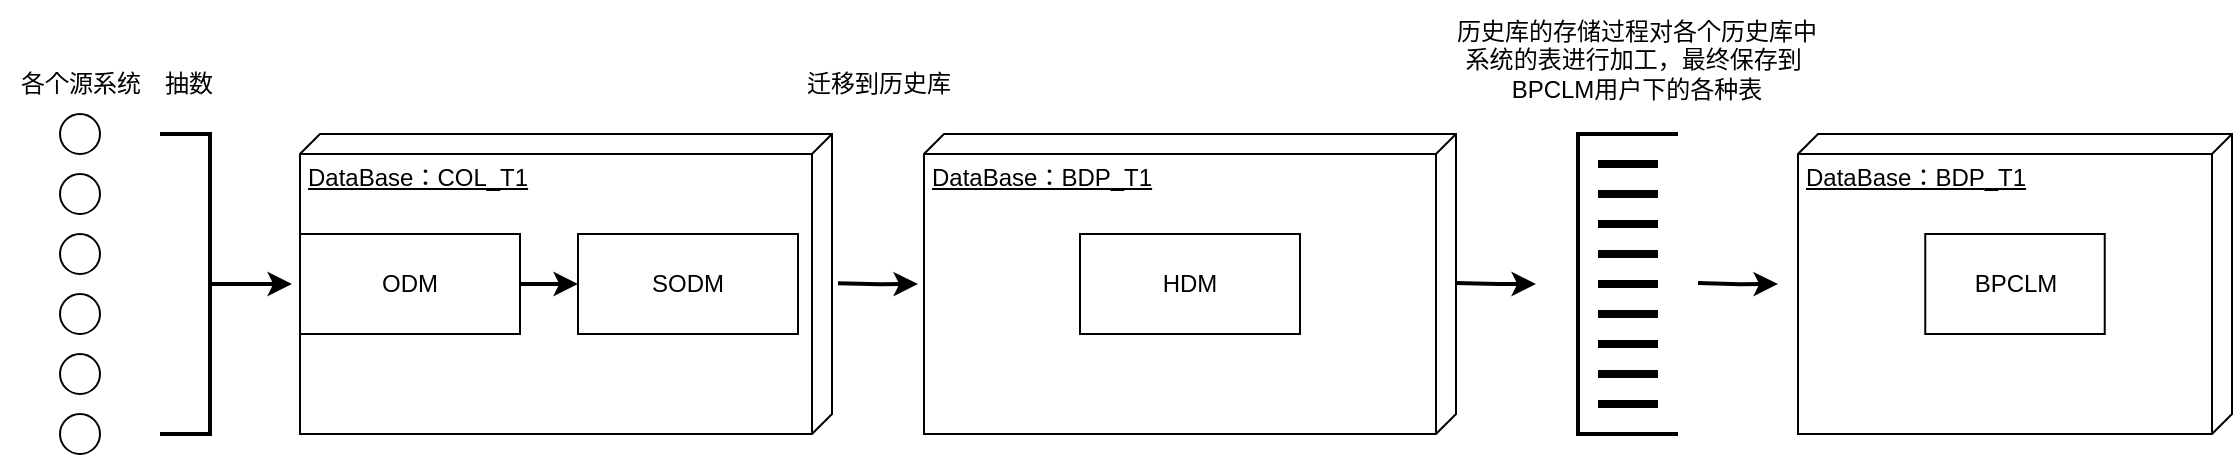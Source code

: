 <mxfile version="24.7.13">
  <diagram name="第 1 页" id="FB0cXYKskVYNAyotkQge">
    <mxGraphModel dx="2040" dy="734" grid="1" gridSize="10" guides="1" tooltips="1" connect="1" arrows="1" fold="1" page="1" pageScale="1" pageWidth="827" pageHeight="1169" background="none" math="0" shadow="0">
      <root>
        <mxCell id="0" />
        <mxCell id="1" parent="0" />
        <mxCell id="BRUlREZfAdTklGZeehVe-75" value="" style="group" vertex="1" connectable="0" parent="1">
          <mxGeometry x="610" y="87" width="217" height="150" as="geometry" />
        </mxCell>
        <mxCell id="BRUlREZfAdTklGZeehVe-76" value="DataBase：BDP&lt;span style=&quot;background-color: initial;&quot;&gt;_T1&lt;/span&gt;&lt;div&gt;&lt;div&gt;&lt;br&gt;&lt;/div&gt;&lt;/div&gt;" style="verticalAlign=top;align=left;spacingTop=8;spacingLeft=2;spacingRight=12;shape=cube;size=10;direction=south;fontStyle=4;html=1;whiteSpace=wrap;" vertex="1" parent="BRUlREZfAdTklGZeehVe-75">
          <mxGeometry width="217" height="150" as="geometry" />
        </mxCell>
        <mxCell id="BRUlREZfAdTklGZeehVe-77" value="BPCLM" style="html=1;whiteSpace=wrap;" vertex="1" parent="BRUlREZfAdTklGZeehVe-75">
          <mxGeometry x="63.632" y="50" width="89.737" height="50" as="geometry" />
        </mxCell>
        <mxCell id="BRUlREZfAdTklGZeehVe-2" value="" style="ellipse;whiteSpace=wrap;html=1;aspect=fixed;" vertex="1" parent="1">
          <mxGeometry x="-259" y="167" width="20" height="20" as="geometry" />
        </mxCell>
        <mxCell id="BRUlREZfAdTklGZeehVe-3" value="" style="ellipse;whiteSpace=wrap;html=1;aspect=fixed;" vertex="1" parent="1">
          <mxGeometry x="-259" y="77" width="20" height="20" as="geometry" />
        </mxCell>
        <mxCell id="BRUlREZfAdTklGZeehVe-4" value="" style="ellipse;whiteSpace=wrap;html=1;aspect=fixed;" vertex="1" parent="1">
          <mxGeometry x="-259" y="137" width="20" height="20" as="geometry" />
        </mxCell>
        <mxCell id="BRUlREZfAdTklGZeehVe-5" value="" style="ellipse;whiteSpace=wrap;html=1;aspect=fixed;" vertex="1" parent="1">
          <mxGeometry x="-259" y="107" width="20" height="20" as="geometry" />
        </mxCell>
        <mxCell id="BRUlREZfAdTklGZeehVe-6" value="" style="ellipse;whiteSpace=wrap;html=1;aspect=fixed;" vertex="1" parent="1">
          <mxGeometry x="-259" y="197" width="20" height="20" as="geometry" />
        </mxCell>
        <mxCell id="BRUlREZfAdTklGZeehVe-7" value="" style="ellipse;whiteSpace=wrap;html=1;aspect=fixed;" vertex="1" parent="1">
          <mxGeometry x="-259" y="227" width="20" height="20" as="geometry" />
        </mxCell>
        <mxCell id="BRUlREZfAdTklGZeehVe-17" style="edgeStyle=orthogonalEdgeStyle;rounded=0;orthogonalLoop=1;jettySize=auto;html=1;exitX=0;exitY=0.5;exitDx=0;exitDy=0;exitPerimeter=0;strokeWidth=2;" edge="1" parent="1" source="BRUlREZfAdTklGZeehVe-10">
          <mxGeometry relative="1" as="geometry">
            <mxPoint x="-143" y="161.667" as="targetPoint" />
          </mxGeometry>
        </mxCell>
        <mxCell id="BRUlREZfAdTklGZeehVe-25" value="各个源系统" style="text;html=1;align=center;verticalAlign=middle;resizable=0;points=[];autosize=1;strokeColor=none;fillColor=none;" vertex="1" parent="1">
          <mxGeometry x="-289" y="47" width="80" height="30" as="geometry" />
        </mxCell>
        <mxCell id="BRUlREZfAdTklGZeehVe-32" value="" style="group" vertex="1" connectable="0" parent="1">
          <mxGeometry x="-209" y="87" width="648" height="150" as="geometry" />
        </mxCell>
        <mxCell id="BRUlREZfAdTklGZeehVe-10" value="" style="strokeWidth=2;html=1;shape=mxgraph.flowchart.annotation_2;align=left;labelPosition=right;pointerEvents=1;rotation=-180;" vertex="1" parent="BRUlREZfAdTklGZeehVe-32">
          <mxGeometry width="50" height="150" as="geometry" />
        </mxCell>
        <mxCell id="BRUlREZfAdTklGZeehVe-29" style="edgeStyle=orthogonalEdgeStyle;rounded=0;orthogonalLoop=1;jettySize=auto;html=1;exitX=0;exitY=0.5;exitDx=0;exitDy=0;exitPerimeter=0;strokeWidth=2;" edge="1" parent="BRUlREZfAdTklGZeehVe-32">
          <mxGeometry relative="1" as="geometry">
            <mxPoint x="379" y="75" as="targetPoint" />
            <mxPoint x="339" y="74.58" as="sourcePoint" />
          </mxGeometry>
        </mxCell>
        <mxCell id="BRUlREZfAdTklGZeehVe-30" value="" style="group" vertex="1" connectable="0" parent="BRUlREZfAdTklGZeehVe-32">
          <mxGeometry x="382" width="266" height="150" as="geometry" />
        </mxCell>
        <mxCell id="BRUlREZfAdTklGZeehVe-21" value="DataBase：BDP&lt;span style=&quot;background-color: initial;&quot;&gt;_T1&lt;/span&gt;&lt;div&gt;&lt;div&gt;&lt;br&gt;&lt;/div&gt;&lt;/div&gt;" style="verticalAlign=top;align=left;spacingTop=8;spacingLeft=2;spacingRight=12;shape=cube;size=10;direction=south;fontStyle=4;html=1;whiteSpace=wrap;" vertex="1" parent="BRUlREZfAdTklGZeehVe-30">
          <mxGeometry width="266" height="150" as="geometry" />
        </mxCell>
        <mxCell id="BRUlREZfAdTklGZeehVe-24" value="HDM" style="html=1;whiteSpace=wrap;" vertex="1" parent="BRUlREZfAdTklGZeehVe-30">
          <mxGeometry x="78" y="50" width="110" height="50" as="geometry" />
        </mxCell>
        <mxCell id="BRUlREZfAdTklGZeehVe-31" value="" style="group" vertex="1" connectable="0" parent="BRUlREZfAdTklGZeehVe-32">
          <mxGeometry x="70" width="266" height="150" as="geometry" />
        </mxCell>
        <mxCell id="BRUlREZfAdTklGZeehVe-14" value="DataBase：COL_T1&lt;div&gt;&lt;br&gt;&lt;/div&gt;" style="verticalAlign=top;align=left;spacingTop=8;spacingLeft=2;spacingRight=12;shape=cube;size=10;direction=south;fontStyle=4;html=1;whiteSpace=wrap;" vertex="1" parent="BRUlREZfAdTklGZeehVe-31">
          <mxGeometry width="266" height="150" as="geometry" />
        </mxCell>
        <mxCell id="BRUlREZfAdTklGZeehVe-82" value="" style="edgeStyle=orthogonalEdgeStyle;rounded=0;orthogonalLoop=1;jettySize=auto;html=1;strokeWidth=2;" edge="1" parent="BRUlREZfAdTklGZeehVe-31" source="BRUlREZfAdTklGZeehVe-12" target="BRUlREZfAdTklGZeehVe-13">
          <mxGeometry relative="1" as="geometry" />
        </mxCell>
        <mxCell id="BRUlREZfAdTklGZeehVe-12" value="ODM" style="html=1;whiteSpace=wrap;" vertex="1" parent="BRUlREZfAdTklGZeehVe-31">
          <mxGeometry y="50" width="110" height="50" as="geometry" />
        </mxCell>
        <mxCell id="BRUlREZfAdTklGZeehVe-13" value="SODM" style="html=1;whiteSpace=wrap;" vertex="1" parent="BRUlREZfAdTklGZeehVe-31">
          <mxGeometry x="139" y="50" width="110" height="50" as="geometry" />
        </mxCell>
        <mxCell id="BRUlREZfAdTklGZeehVe-48" value="历史库的存储过程&lt;span style=&quot;background-color: initial;&quot;&gt;对各个历史库中&lt;/span&gt;&lt;div&gt;&lt;span style=&quot;background-color: initial;&quot;&gt;系统&lt;/span&gt;&lt;span style=&quot;background-color: initial;&quot;&gt;的表进行&lt;/span&gt;&lt;span style=&quot;background-color: initial;&quot;&gt;加工，&lt;/span&gt;&lt;span style=&quot;background-color: initial;&quot;&gt;最终保存到&amp;nbsp;&lt;/span&gt;&lt;div&gt;&lt;span style=&quot;background-color: initial;&quot;&gt;BPCLM用户下的各种表&lt;/span&gt;&lt;/div&gt;&lt;/div&gt;" style="text;html=1;align=center;verticalAlign=middle;resizable=0;points=[];autosize=1;strokeColor=none;fillColor=none;" vertex="1" parent="1">
          <mxGeometry x="429" y="20" width="200" height="60" as="geometry" />
        </mxCell>
        <mxCell id="BRUlREZfAdTklGZeehVe-49" style="edgeStyle=orthogonalEdgeStyle;rounded=0;orthogonalLoop=1;jettySize=auto;html=1;exitX=0;exitY=0.5;exitDx=0;exitDy=0;exitPerimeter=0;strokeWidth=2;" edge="1" parent="1">
          <mxGeometry relative="1" as="geometry">
            <mxPoint x="479.0" y="161.94" as="targetPoint" />
            <mxPoint x="439.0" y="161.52" as="sourcePoint" />
          </mxGeometry>
        </mxCell>
        <mxCell id="BRUlREZfAdTklGZeehVe-50" value="" style="group" vertex="1" connectable="0" parent="1">
          <mxGeometry x="500" y="87" width="50" height="150" as="geometry" />
        </mxCell>
        <mxCell id="BRUlREZfAdTklGZeehVe-33" value="" style="strokeWidth=2;html=1;shape=mxgraph.flowchart.annotation_1;align=left;pointerEvents=1;" vertex="1" parent="BRUlREZfAdTklGZeehVe-50">
          <mxGeometry width="50" height="150" as="geometry" />
        </mxCell>
        <mxCell id="BRUlREZfAdTklGZeehVe-34" value="" style="line;strokeWidth=4;html=1;perimeter=backbonePerimeter;points=[];outlineConnect=0;" vertex="1" parent="BRUlREZfAdTklGZeehVe-50">
          <mxGeometry x="10" y="10" width="30" height="10" as="geometry" />
        </mxCell>
        <mxCell id="BRUlREZfAdTklGZeehVe-35" value="" style="line;strokeWidth=4;html=1;perimeter=backbonePerimeter;points=[];outlineConnect=0;flipH=1;flipV=1;" vertex="1" parent="BRUlREZfAdTklGZeehVe-50">
          <mxGeometry x="10" y="25" width="30" height="10" as="geometry" />
        </mxCell>
        <mxCell id="BRUlREZfAdTklGZeehVe-39" value="" style="line;strokeWidth=4;html=1;perimeter=backbonePerimeter;points=[];outlineConnect=0;flipH=1;flipV=1;" vertex="1" parent="BRUlREZfAdTklGZeehVe-50">
          <mxGeometry x="10" y="40" width="30" height="10" as="geometry" />
        </mxCell>
        <mxCell id="BRUlREZfAdTklGZeehVe-40" value="" style="line;strokeWidth=4;html=1;perimeter=backbonePerimeter;points=[];outlineConnect=0;flipH=1;flipV=1;" vertex="1" parent="BRUlREZfAdTklGZeehVe-50">
          <mxGeometry x="10" y="55" width="30" height="10" as="geometry" />
        </mxCell>
        <mxCell id="BRUlREZfAdTklGZeehVe-41" value="" style="line;strokeWidth=4;html=1;perimeter=backbonePerimeter;points=[];outlineConnect=0;flipH=1;flipV=1;" vertex="1" parent="BRUlREZfAdTklGZeehVe-50">
          <mxGeometry x="10" y="70" width="30" height="10" as="geometry" />
        </mxCell>
        <mxCell id="BRUlREZfAdTklGZeehVe-42" value="" style="line;strokeWidth=4;html=1;perimeter=backbonePerimeter;points=[];outlineConnect=0;flipH=1;flipV=1;" vertex="1" parent="BRUlREZfAdTklGZeehVe-50">
          <mxGeometry x="10" y="85" width="30" height="10" as="geometry" />
        </mxCell>
        <mxCell id="BRUlREZfAdTklGZeehVe-43" value="" style="line;strokeWidth=4;html=1;perimeter=backbonePerimeter;points=[];outlineConnect=0;flipH=1;flipV=1;" vertex="1" parent="BRUlREZfAdTklGZeehVe-50">
          <mxGeometry x="10" y="100" width="30" height="10" as="geometry" />
        </mxCell>
        <mxCell id="BRUlREZfAdTklGZeehVe-44" value="" style="line;strokeWidth=4;html=1;perimeter=backbonePerimeter;points=[];outlineConnect=0;flipH=1;flipV=1;" vertex="1" parent="BRUlREZfAdTklGZeehVe-50">
          <mxGeometry x="10" y="115" width="30" height="10" as="geometry" />
        </mxCell>
        <mxCell id="BRUlREZfAdTklGZeehVe-47" value="" style="line;strokeWidth=4;html=1;perimeter=backbonePerimeter;points=[];outlineConnect=0;flipH=1;flipV=1;" vertex="1" parent="BRUlREZfAdTklGZeehVe-50">
          <mxGeometry x="10" y="130" width="30" height="10" as="geometry" />
        </mxCell>
        <mxCell id="BRUlREZfAdTklGZeehVe-64" style="edgeStyle=orthogonalEdgeStyle;rounded=0;orthogonalLoop=1;jettySize=auto;html=1;exitX=0;exitY=0.5;exitDx=0;exitDy=0;exitPerimeter=0;strokeWidth=2;" edge="1" parent="1">
          <mxGeometry relative="1" as="geometry">
            <mxPoint x="600.0" y="161.97" as="targetPoint" />
            <mxPoint x="560.0" y="161.55" as="sourcePoint" />
          </mxGeometry>
        </mxCell>
        <mxCell id="BRUlREZfAdTklGZeehVe-80" value="抽数" style="text;html=1;align=center;verticalAlign=middle;resizable=0;points=[];autosize=1;strokeColor=none;fillColor=none;" vertex="1" parent="1">
          <mxGeometry x="-220" y="47" width="50" height="30" as="geometry" />
        </mxCell>
        <mxCell id="BRUlREZfAdTklGZeehVe-81" value="迁移到历史库" style="text;html=1;align=center;verticalAlign=middle;resizable=0;points=[];autosize=1;strokeColor=none;fillColor=none;" vertex="1" parent="1">
          <mxGeometry x="100" y="47" width="100" height="30" as="geometry" />
        </mxCell>
      </root>
    </mxGraphModel>
  </diagram>
</mxfile>
